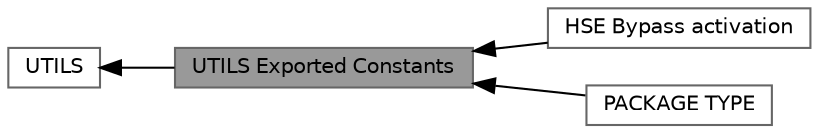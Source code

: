 digraph "UTILS Exported Constants"
{
 // LATEX_PDF_SIZE
  bgcolor="transparent";
  edge [fontname=Helvetica,fontsize=10,labelfontname=Helvetica,labelfontsize=10];
  node [fontname=Helvetica,fontsize=10,shape=box,height=0.2,width=0.4];
  rankdir=LR;
  Node3 [id="Node000003",label="HSE Bypass activation",height=0.2,width=0.4,color="grey40", fillcolor="white", style="filled",URL="$group__UTILS__EC__HSE__BYPASS.html",tooltip=" "];
  Node4 [id="Node000004",label="PACKAGE TYPE",height=0.2,width=0.4,color="grey40", fillcolor="white", style="filled",URL="$group__UTILS__EC__PACKAGETYPE.html",tooltip=" "];
  Node2 [id="Node000002",label="UTILS",height=0.2,width=0.4,color="grey40", fillcolor="white", style="filled",URL="$group__UTILS__LL.html",tooltip=" "];
  Node1 [id="Node000001",label="UTILS Exported Constants",height=0.2,width=0.4,color="gray40", fillcolor="grey60", style="filled", fontcolor="black",tooltip=" "];
  Node2->Node1 [shape=plaintext, dir="back", style="solid"];
  Node1->Node3 [shape=plaintext, dir="back", style="solid"];
  Node1->Node4 [shape=plaintext, dir="back", style="solid"];
}
